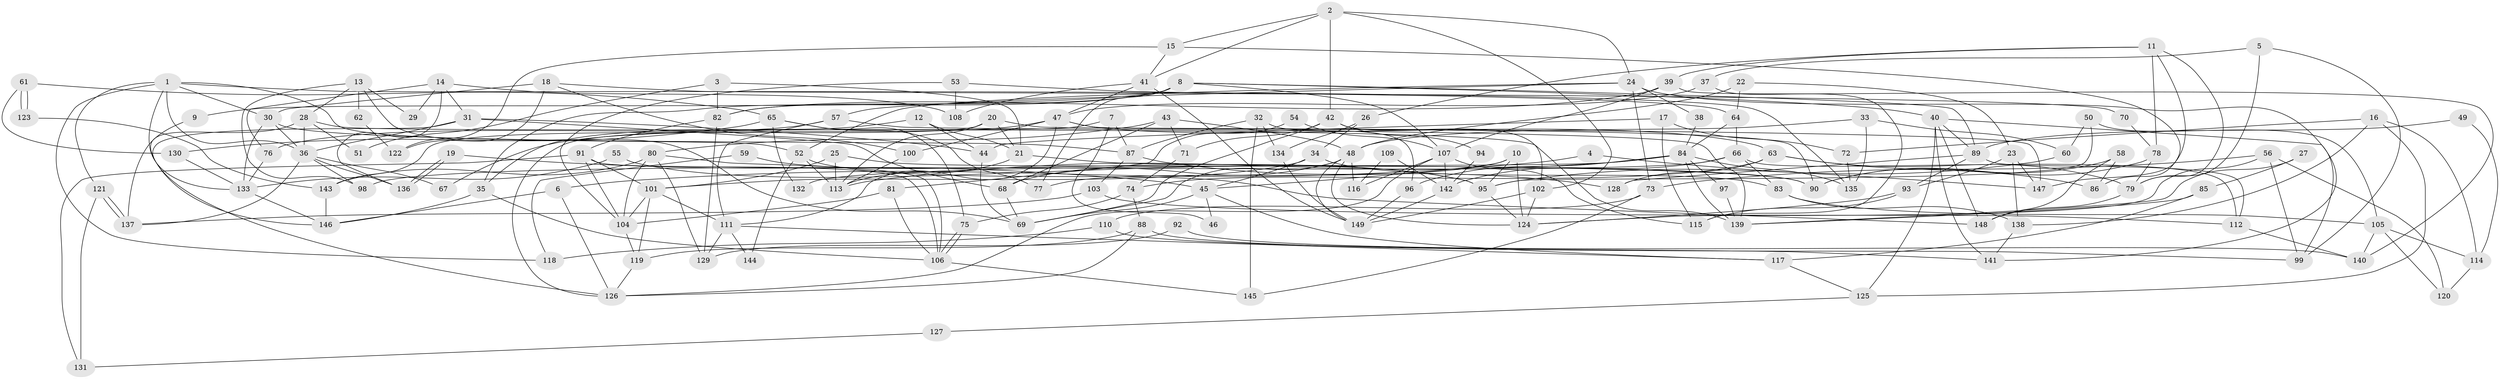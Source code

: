 // coarse degree distribution, {8: 0.06862745098039216, 5: 0.17647058823529413, 6: 0.10784313725490197, 4: 0.16666666666666666, 3: 0.21568627450980393, 7: 0.10784313725490197, 9: 0.0196078431372549, 2: 0.11764705882352941, 11: 0.00980392156862745, 12: 0.00980392156862745}
// Generated by graph-tools (version 1.1) at 2025/41/03/06/25 10:41:54]
// undirected, 149 vertices, 298 edges
graph export_dot {
graph [start="1"]
  node [color=gray90,style=filled];
  1;
  2;
  3;
  4;
  5;
  6;
  7;
  8;
  9;
  10;
  11;
  12;
  13;
  14;
  15;
  16;
  17;
  18;
  19;
  20;
  21;
  22;
  23;
  24;
  25;
  26;
  27;
  28;
  29;
  30;
  31;
  32;
  33;
  34;
  35;
  36;
  37;
  38;
  39;
  40;
  41;
  42;
  43;
  44;
  45;
  46;
  47;
  48;
  49;
  50;
  51;
  52;
  53;
  54;
  55;
  56;
  57;
  58;
  59;
  60;
  61;
  62;
  63;
  64;
  65;
  66;
  67;
  68;
  69;
  70;
  71;
  72;
  73;
  74;
  75;
  76;
  77;
  78;
  79;
  80;
  81;
  82;
  83;
  84;
  85;
  86;
  87;
  88;
  89;
  90;
  91;
  92;
  93;
  94;
  95;
  96;
  97;
  98;
  99;
  100;
  101;
  102;
  103;
  104;
  105;
  106;
  107;
  108;
  109;
  110;
  111;
  112;
  113;
  114;
  115;
  116;
  117;
  118;
  119;
  120;
  121;
  122;
  123;
  124;
  125;
  126;
  127;
  128;
  129;
  130;
  131;
  132;
  133;
  134;
  135;
  136;
  137;
  138;
  139;
  140;
  141;
  142;
  143;
  144;
  145;
  146;
  147;
  148;
  149;
  1 -- 30;
  1 -- 133;
  1 -- 36;
  1 -- 52;
  1 -- 118;
  1 -- 121;
  1 -- 135;
  2 -- 41;
  2 -- 42;
  2 -- 15;
  2 -- 24;
  2 -- 102;
  3 -- 21;
  3 -- 82;
  3 -- 51;
  4 -- 147;
  4 -- 6;
  5 -- 79;
  5 -- 99;
  5 -- 37;
  6 -- 146;
  6 -- 126;
  7 -- 126;
  7 -- 87;
  7 -- 46;
  8 -- 82;
  8 -- 89;
  8 -- 9;
  8 -- 35;
  8 -- 40;
  8 -- 77;
  8 -- 107;
  9 -- 137;
  10 -- 95;
  10 -- 124;
  10 -- 45;
  10 -- 77;
  11 -- 39;
  11 -- 79;
  11 -- 26;
  11 -- 78;
  11 -- 147;
  12 -- 44;
  12 -- 35;
  12 -- 21;
  13 -- 69;
  13 -- 28;
  13 -- 29;
  13 -- 62;
  13 -- 98;
  14 -- 31;
  14 -- 136;
  14 -- 29;
  14 -- 76;
  14 -- 108;
  15 -- 41;
  15 -- 86;
  15 -- 122;
  16 -- 125;
  16 -- 138;
  16 -- 72;
  16 -- 114;
  17 -- 115;
  17 -- 72;
  17 -- 44;
  18 -- 100;
  18 -- 30;
  18 -- 70;
  18 -- 122;
  19 -- 136;
  19 -- 136;
  19 -- 45;
  20 -- 113;
  20 -- 21;
  20 -- 143;
  20 -- 147;
  21 -- 90;
  21 -- 113;
  22 -- 64;
  22 -- 23;
  22 -- 48;
  23 -- 138;
  23 -- 147;
  23 -- 93;
  24 -- 57;
  24 -- 38;
  24 -- 52;
  24 -- 73;
  24 -- 141;
  25 -- 113;
  25 -- 90;
  25 -- 101;
  26 -- 34;
  26 -- 134;
  27 -- 139;
  27 -- 85;
  28 -- 36;
  28 -- 146;
  28 -- 51;
  28 -- 139;
  30 -- 133;
  30 -- 36;
  30 -- 87;
  31 -- 126;
  31 -- 44;
  31 -- 36;
  31 -- 68;
  32 -- 87;
  32 -- 134;
  32 -- 96;
  32 -- 145;
  33 -- 135;
  33 -- 48;
  33 -- 60;
  34 -- 45;
  34 -- 101;
  34 -- 83;
  35 -- 106;
  35 -- 146;
  36 -- 67;
  36 -- 98;
  36 -- 136;
  36 -- 137;
  37 -- 47;
  37 -- 115;
  38 -- 84;
  39 -- 140;
  39 -- 107;
  39 -- 82;
  40 -- 148;
  40 -- 89;
  40 -- 99;
  40 -- 125;
  40 -- 141;
  41 -- 108;
  41 -- 149;
  41 -- 47;
  42 -- 69;
  42 -- 102;
  42 -- 71;
  42 -- 94;
  43 -- 68;
  43 -- 48;
  43 -- 71;
  43 -- 80;
  44 -- 69;
  45 -- 69;
  45 -- 46;
  45 -- 117;
  47 -- 111;
  47 -- 63;
  47 -- 67;
  47 -- 90;
  47 -- 100;
  48 -- 149;
  48 -- 68;
  48 -- 69;
  48 -- 116;
  48 -- 124;
  49 -- 89;
  49 -- 114;
  50 -- 95;
  50 -- 105;
  50 -- 60;
  52 -- 113;
  52 -- 144;
  52 -- 148;
  53 -- 64;
  53 -- 104;
  53 -- 108;
  54 -- 107;
  54 -- 81;
  55 -- 95;
  55 -- 133;
  56 -- 73;
  56 -- 124;
  56 -- 99;
  56 -- 120;
  57 -- 111;
  57 -- 139;
  57 -- 76;
  58 -- 86;
  58 -- 90;
  58 -- 148;
  59 -- 95;
  59 -- 118;
  60 -- 95;
  61 -- 130;
  61 -- 123;
  61 -- 123;
  61 -- 65;
  62 -- 122;
  63 -- 74;
  63 -- 79;
  63 -- 86;
  63 -- 128;
  64 -- 84;
  64 -- 66;
  65 -- 77;
  65 -- 75;
  65 -- 130;
  65 -- 132;
  66 -- 98;
  66 -- 112;
  66 -- 83;
  66 -- 142;
  68 -- 69;
  70 -- 78;
  71 -- 74;
  72 -- 135;
  73 -- 145;
  73 -- 110;
  74 -- 75;
  74 -- 88;
  75 -- 106;
  75 -- 106;
  76 -- 133;
  78 -- 79;
  78 -- 90;
  79 -- 148;
  80 -- 104;
  80 -- 106;
  80 -- 129;
  80 -- 143;
  81 -- 106;
  81 -- 104;
  82 -- 91;
  82 -- 129;
  83 -- 105;
  83 -- 138;
  84 -- 113;
  84 -- 96;
  84 -- 97;
  84 -- 132;
  84 -- 135;
  84 -- 139;
  85 -- 139;
  85 -- 117;
  87 -- 128;
  87 -- 103;
  88 -- 99;
  88 -- 119;
  88 -- 126;
  89 -- 93;
  89 -- 112;
  89 -- 128;
  91 -- 106;
  91 -- 101;
  91 -- 104;
  91 -- 131;
  92 -- 140;
  92 -- 129;
  93 -- 115;
  93 -- 124;
  94 -- 142;
  95 -- 124;
  96 -- 149;
  97 -- 139;
  100 -- 113;
  101 -- 119;
  101 -- 104;
  101 -- 111;
  102 -- 124;
  102 -- 149;
  103 -- 137;
  103 -- 112;
  104 -- 119;
  105 -- 120;
  105 -- 114;
  105 -- 140;
  106 -- 145;
  107 -- 126;
  107 -- 115;
  107 -- 116;
  107 -- 142;
  109 -- 116;
  109 -- 142;
  110 -- 141;
  110 -- 118;
  111 -- 129;
  111 -- 117;
  111 -- 144;
  112 -- 140;
  114 -- 120;
  117 -- 125;
  119 -- 126;
  121 -- 137;
  121 -- 137;
  121 -- 131;
  123 -- 143;
  125 -- 127;
  127 -- 131;
  130 -- 133;
  133 -- 146;
  134 -- 149;
  138 -- 141;
  142 -- 149;
  143 -- 146;
}
